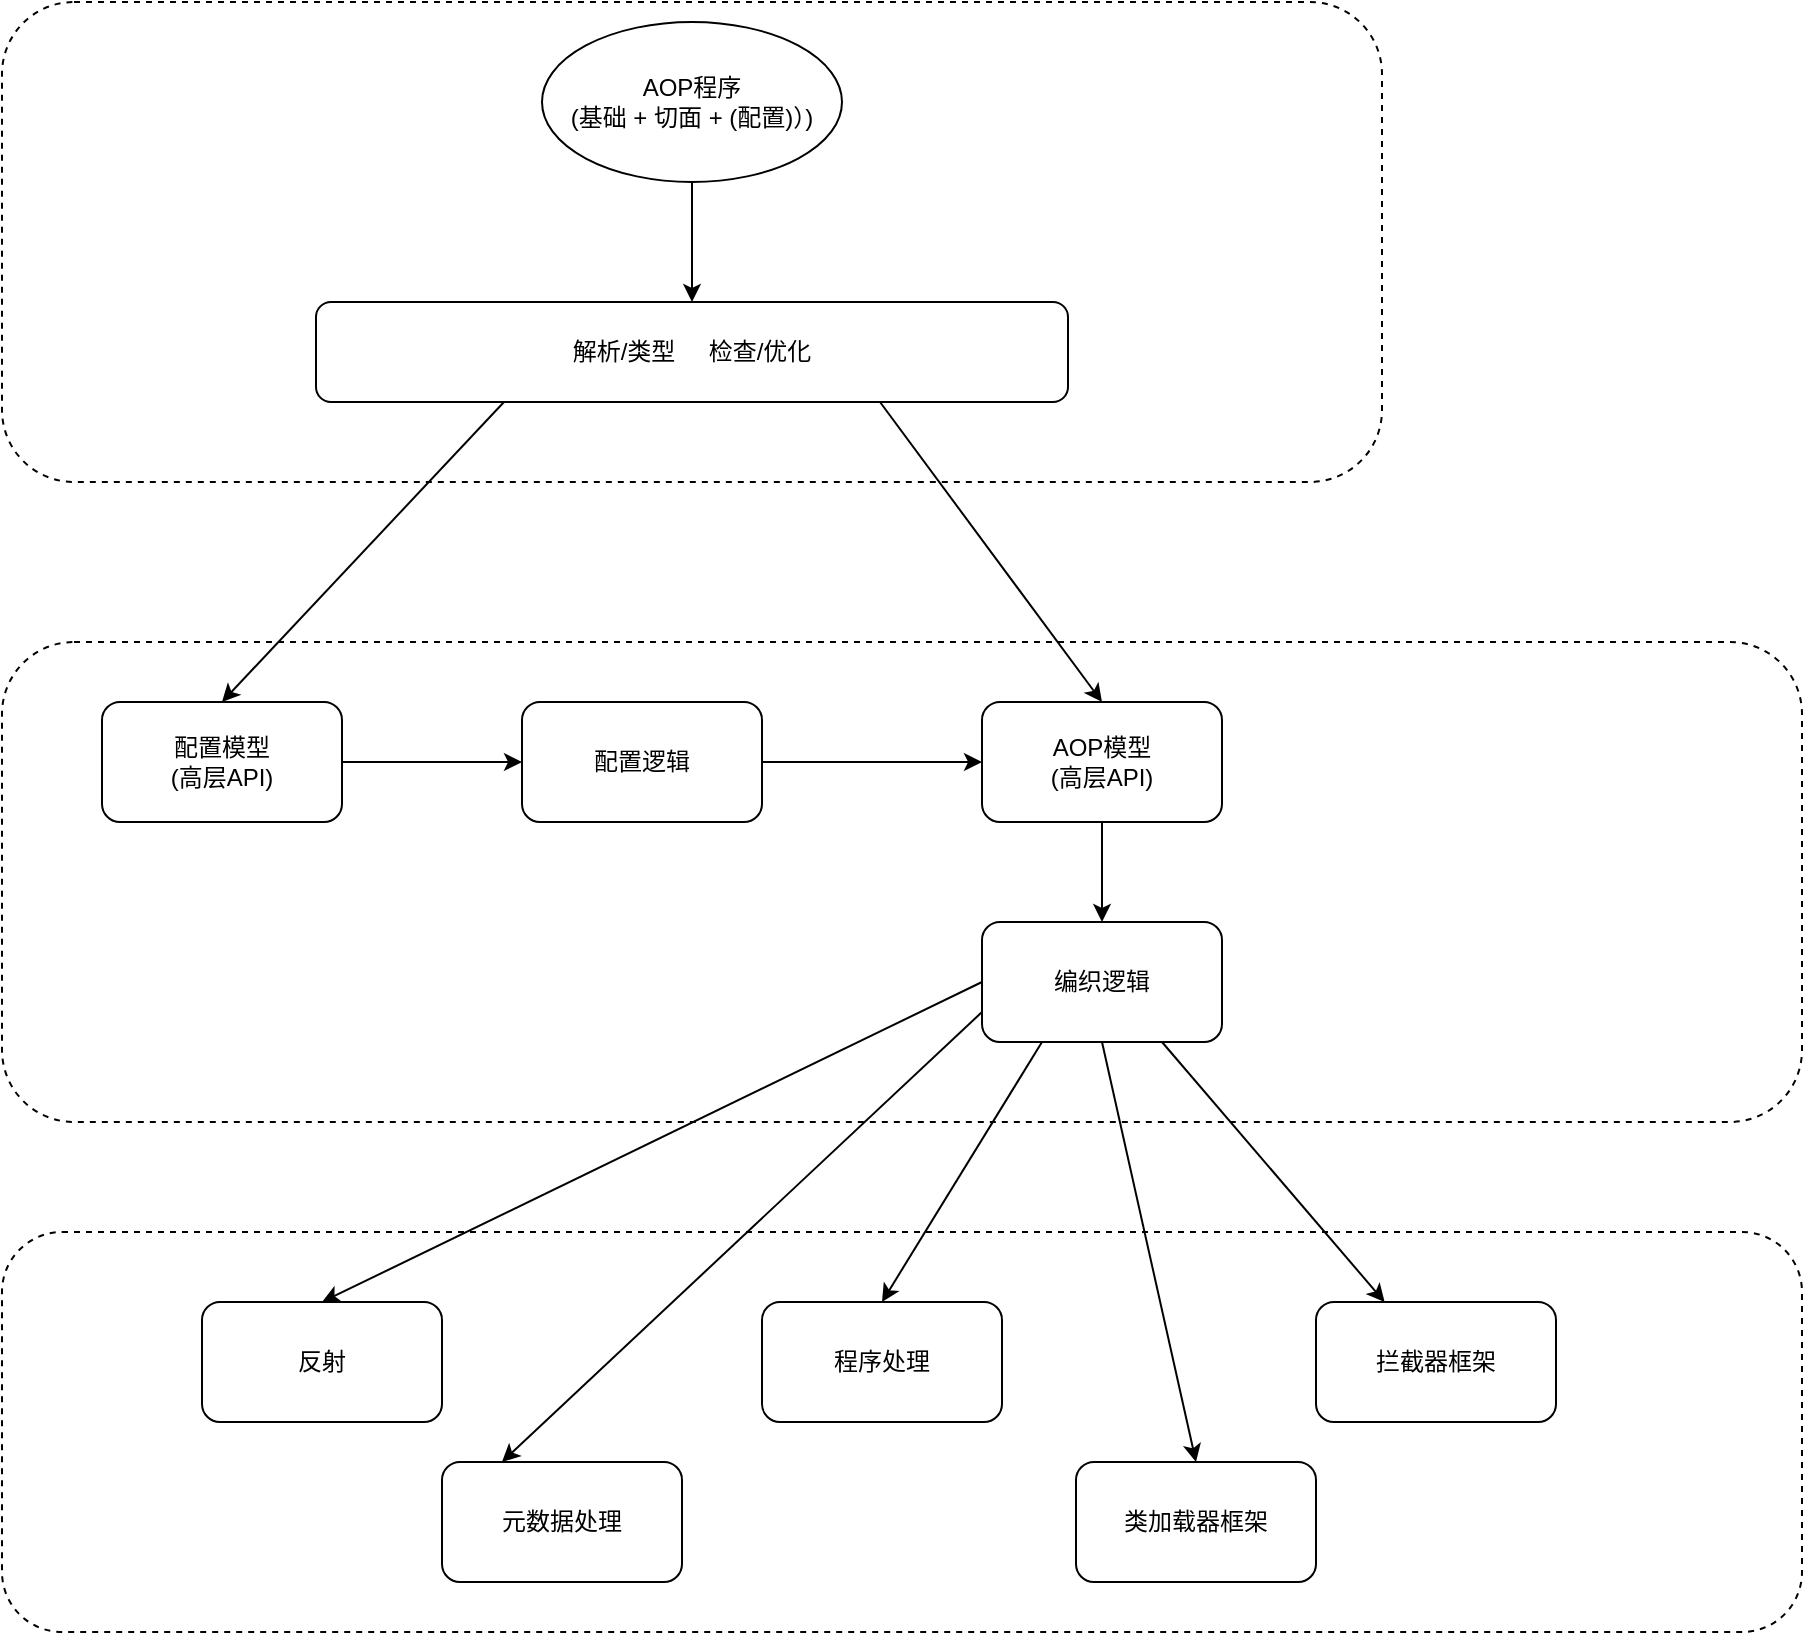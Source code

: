 <mxfile version="20.3.2" type="github">
  <diagram id="dLJF8hu0CTlLtpmpikTK" name="第 1 页">
    <mxGraphModel dx="1422" dy="1969" grid="1" gridSize="10" guides="1" tooltips="1" connect="1" arrows="1" fold="1" page="1" pageScale="1" pageWidth="827" pageHeight="1169" math="0" shadow="0">
      <root>
        <mxCell id="0" />
        <mxCell id="1" parent="0" />
        <mxCell id="nBRENO93UHK_5qLg-1Hb-14" value="" style="rounded=1;whiteSpace=wrap;html=1;dashed=1;" vertex="1" parent="1">
          <mxGeometry x="50" y="-230" width="690" height="240" as="geometry" />
        </mxCell>
        <mxCell id="nBRENO93UHK_5qLg-1Hb-13" value="" style="rounded=1;whiteSpace=wrap;html=1;dashed=1;" vertex="1" parent="1">
          <mxGeometry x="50" y="90" width="900" height="240" as="geometry" />
        </mxCell>
        <mxCell id="nBRENO93UHK_5qLg-1Hb-12" value="" style="rounded=1;whiteSpace=wrap;html=1;dashed=1;" vertex="1" parent="1">
          <mxGeometry x="50" y="385" width="900" height="200" as="geometry" />
        </mxCell>
        <mxCell id="nBRENO93UHK_5qLg-1Hb-1" value="反射" style="rounded=1;whiteSpace=wrap;html=1;" vertex="1" parent="1">
          <mxGeometry x="150" y="420" width="120" height="60" as="geometry" />
        </mxCell>
        <mxCell id="nBRENO93UHK_5qLg-1Hb-2" value="元数据处理" style="rounded=1;whiteSpace=wrap;html=1;" vertex="1" parent="1">
          <mxGeometry x="270" y="500" width="120" height="60" as="geometry" />
        </mxCell>
        <mxCell id="nBRENO93UHK_5qLg-1Hb-3" value="程序处理" style="rounded=1;whiteSpace=wrap;html=1;" vertex="1" parent="1">
          <mxGeometry x="430" y="420" width="120" height="60" as="geometry" />
        </mxCell>
        <mxCell id="nBRENO93UHK_5qLg-1Hb-4" value="拦截器框架" style="rounded=1;whiteSpace=wrap;html=1;" vertex="1" parent="1">
          <mxGeometry x="707" y="420" width="120" height="60" as="geometry" />
        </mxCell>
        <mxCell id="nBRENO93UHK_5qLg-1Hb-5" value="类加载器框架" style="rounded=1;whiteSpace=wrap;html=1;" vertex="1" parent="1">
          <mxGeometry x="587" y="500" width="120" height="60" as="geometry" />
        </mxCell>
        <mxCell id="nBRENO93UHK_5qLg-1Hb-23" style="edgeStyle=none;rounded=0;orthogonalLoop=1;jettySize=auto;html=1;exitX=0;exitY=0.5;exitDx=0;exitDy=0;entryX=0.5;entryY=0;entryDx=0;entryDy=0;" edge="1" parent="1" source="nBRENO93UHK_5qLg-1Hb-6" target="nBRENO93UHK_5qLg-1Hb-1">
          <mxGeometry relative="1" as="geometry" />
        </mxCell>
        <mxCell id="nBRENO93UHK_5qLg-1Hb-24" style="edgeStyle=none;rounded=0;orthogonalLoop=1;jettySize=auto;html=1;exitX=0;exitY=0.75;exitDx=0;exitDy=0;entryX=0.25;entryY=0;entryDx=0;entryDy=0;" edge="1" parent="1" source="nBRENO93UHK_5qLg-1Hb-6" target="nBRENO93UHK_5qLg-1Hb-2">
          <mxGeometry relative="1" as="geometry" />
        </mxCell>
        <mxCell id="nBRENO93UHK_5qLg-1Hb-25" style="edgeStyle=none;rounded=0;orthogonalLoop=1;jettySize=auto;html=1;exitX=0.25;exitY=1;exitDx=0;exitDy=0;entryX=0.5;entryY=0;entryDx=0;entryDy=0;" edge="1" parent="1" source="nBRENO93UHK_5qLg-1Hb-6" target="nBRENO93UHK_5qLg-1Hb-3">
          <mxGeometry relative="1" as="geometry" />
        </mxCell>
        <mxCell id="nBRENO93UHK_5qLg-1Hb-26" style="edgeStyle=none;rounded=0;orthogonalLoop=1;jettySize=auto;html=1;exitX=0.5;exitY=1;exitDx=0;exitDy=0;entryX=0.5;entryY=0;entryDx=0;entryDy=0;" edge="1" parent="1" source="nBRENO93UHK_5qLg-1Hb-6" target="nBRENO93UHK_5qLg-1Hb-5">
          <mxGeometry relative="1" as="geometry" />
        </mxCell>
        <mxCell id="nBRENO93UHK_5qLg-1Hb-27" style="edgeStyle=none;rounded=0;orthogonalLoop=1;jettySize=auto;html=1;exitX=0.75;exitY=1;exitDx=0;exitDy=0;" edge="1" parent="1" source="nBRENO93UHK_5qLg-1Hb-6" target="nBRENO93UHK_5qLg-1Hb-4">
          <mxGeometry relative="1" as="geometry" />
        </mxCell>
        <mxCell id="nBRENO93UHK_5qLg-1Hb-6" value="编织逻辑" style="rounded=1;whiteSpace=wrap;html=1;" vertex="1" parent="1">
          <mxGeometry x="540" y="230" width="120" height="60" as="geometry" />
        </mxCell>
        <mxCell id="nBRENO93UHK_5qLg-1Hb-22" style="edgeStyle=none;rounded=0;orthogonalLoop=1;jettySize=auto;html=1;exitX=0.5;exitY=1;exitDx=0;exitDy=0;" edge="1" parent="1" source="nBRENO93UHK_5qLg-1Hb-7" target="nBRENO93UHK_5qLg-1Hb-6">
          <mxGeometry relative="1" as="geometry" />
        </mxCell>
        <mxCell id="nBRENO93UHK_5qLg-1Hb-7" value="AOP模型&lt;br&gt;(高层API)" style="rounded=1;whiteSpace=wrap;html=1;" vertex="1" parent="1">
          <mxGeometry x="540" y="120" width="120" height="60" as="geometry" />
        </mxCell>
        <mxCell id="nBRENO93UHK_5qLg-1Hb-21" style="edgeStyle=none;rounded=0;orthogonalLoop=1;jettySize=auto;html=1;exitX=1;exitY=0.5;exitDx=0;exitDy=0;" edge="1" parent="1" source="nBRENO93UHK_5qLg-1Hb-8" target="nBRENO93UHK_5qLg-1Hb-7">
          <mxGeometry relative="1" as="geometry" />
        </mxCell>
        <mxCell id="nBRENO93UHK_5qLg-1Hb-8" value="配置逻辑" style="rounded=1;whiteSpace=wrap;html=1;" vertex="1" parent="1">
          <mxGeometry x="310" y="120" width="120" height="60" as="geometry" />
        </mxCell>
        <mxCell id="nBRENO93UHK_5qLg-1Hb-20" style="edgeStyle=none;rounded=0;orthogonalLoop=1;jettySize=auto;html=1;exitX=1;exitY=0.5;exitDx=0;exitDy=0;" edge="1" parent="1" source="nBRENO93UHK_5qLg-1Hb-9" target="nBRENO93UHK_5qLg-1Hb-8">
          <mxGeometry relative="1" as="geometry" />
        </mxCell>
        <mxCell id="nBRENO93UHK_5qLg-1Hb-9" value="配置模型&lt;br&gt;(高层API)" style="rounded=1;whiteSpace=wrap;html=1;" vertex="1" parent="1">
          <mxGeometry x="100" y="120" width="120" height="60" as="geometry" />
        </mxCell>
        <mxCell id="nBRENO93UHK_5qLg-1Hb-18" style="edgeStyle=none;rounded=0;orthogonalLoop=1;jettySize=auto;html=1;exitX=0.25;exitY=1;exitDx=0;exitDy=0;entryX=0.5;entryY=0;entryDx=0;entryDy=0;" edge="1" parent="1" source="nBRENO93UHK_5qLg-1Hb-10" target="nBRENO93UHK_5qLg-1Hb-9">
          <mxGeometry relative="1" as="geometry" />
        </mxCell>
        <mxCell id="nBRENO93UHK_5qLg-1Hb-19" style="edgeStyle=none;rounded=0;orthogonalLoop=1;jettySize=auto;html=1;exitX=0.75;exitY=1;exitDx=0;exitDy=0;entryX=0.5;entryY=0;entryDx=0;entryDy=0;" edge="1" parent="1" source="nBRENO93UHK_5qLg-1Hb-10" target="nBRENO93UHK_5qLg-1Hb-7">
          <mxGeometry relative="1" as="geometry" />
        </mxCell>
        <mxCell id="nBRENO93UHK_5qLg-1Hb-10" value="解析/类型&amp;nbsp; &amp;nbsp; &amp;nbsp;检查/优化" style="rounded=1;whiteSpace=wrap;html=1;" vertex="1" parent="1">
          <mxGeometry x="207" y="-80" width="376" height="50" as="geometry" />
        </mxCell>
        <mxCell id="nBRENO93UHK_5qLg-1Hb-15" style="edgeStyle=orthogonalEdgeStyle;rounded=0;orthogonalLoop=1;jettySize=auto;html=1;exitX=0.5;exitY=1;exitDx=0;exitDy=0;" edge="1" parent="1" source="nBRENO93UHK_5qLg-1Hb-11" target="nBRENO93UHK_5qLg-1Hb-10">
          <mxGeometry relative="1" as="geometry" />
        </mxCell>
        <mxCell id="nBRENO93UHK_5qLg-1Hb-11" value="AOP程序&lt;br&gt;(基础 + 切面 + (配置)）)" style="ellipse;whiteSpace=wrap;html=1;" vertex="1" parent="1">
          <mxGeometry x="320" y="-220" width="150" height="80" as="geometry" />
        </mxCell>
      </root>
    </mxGraphModel>
  </diagram>
</mxfile>

